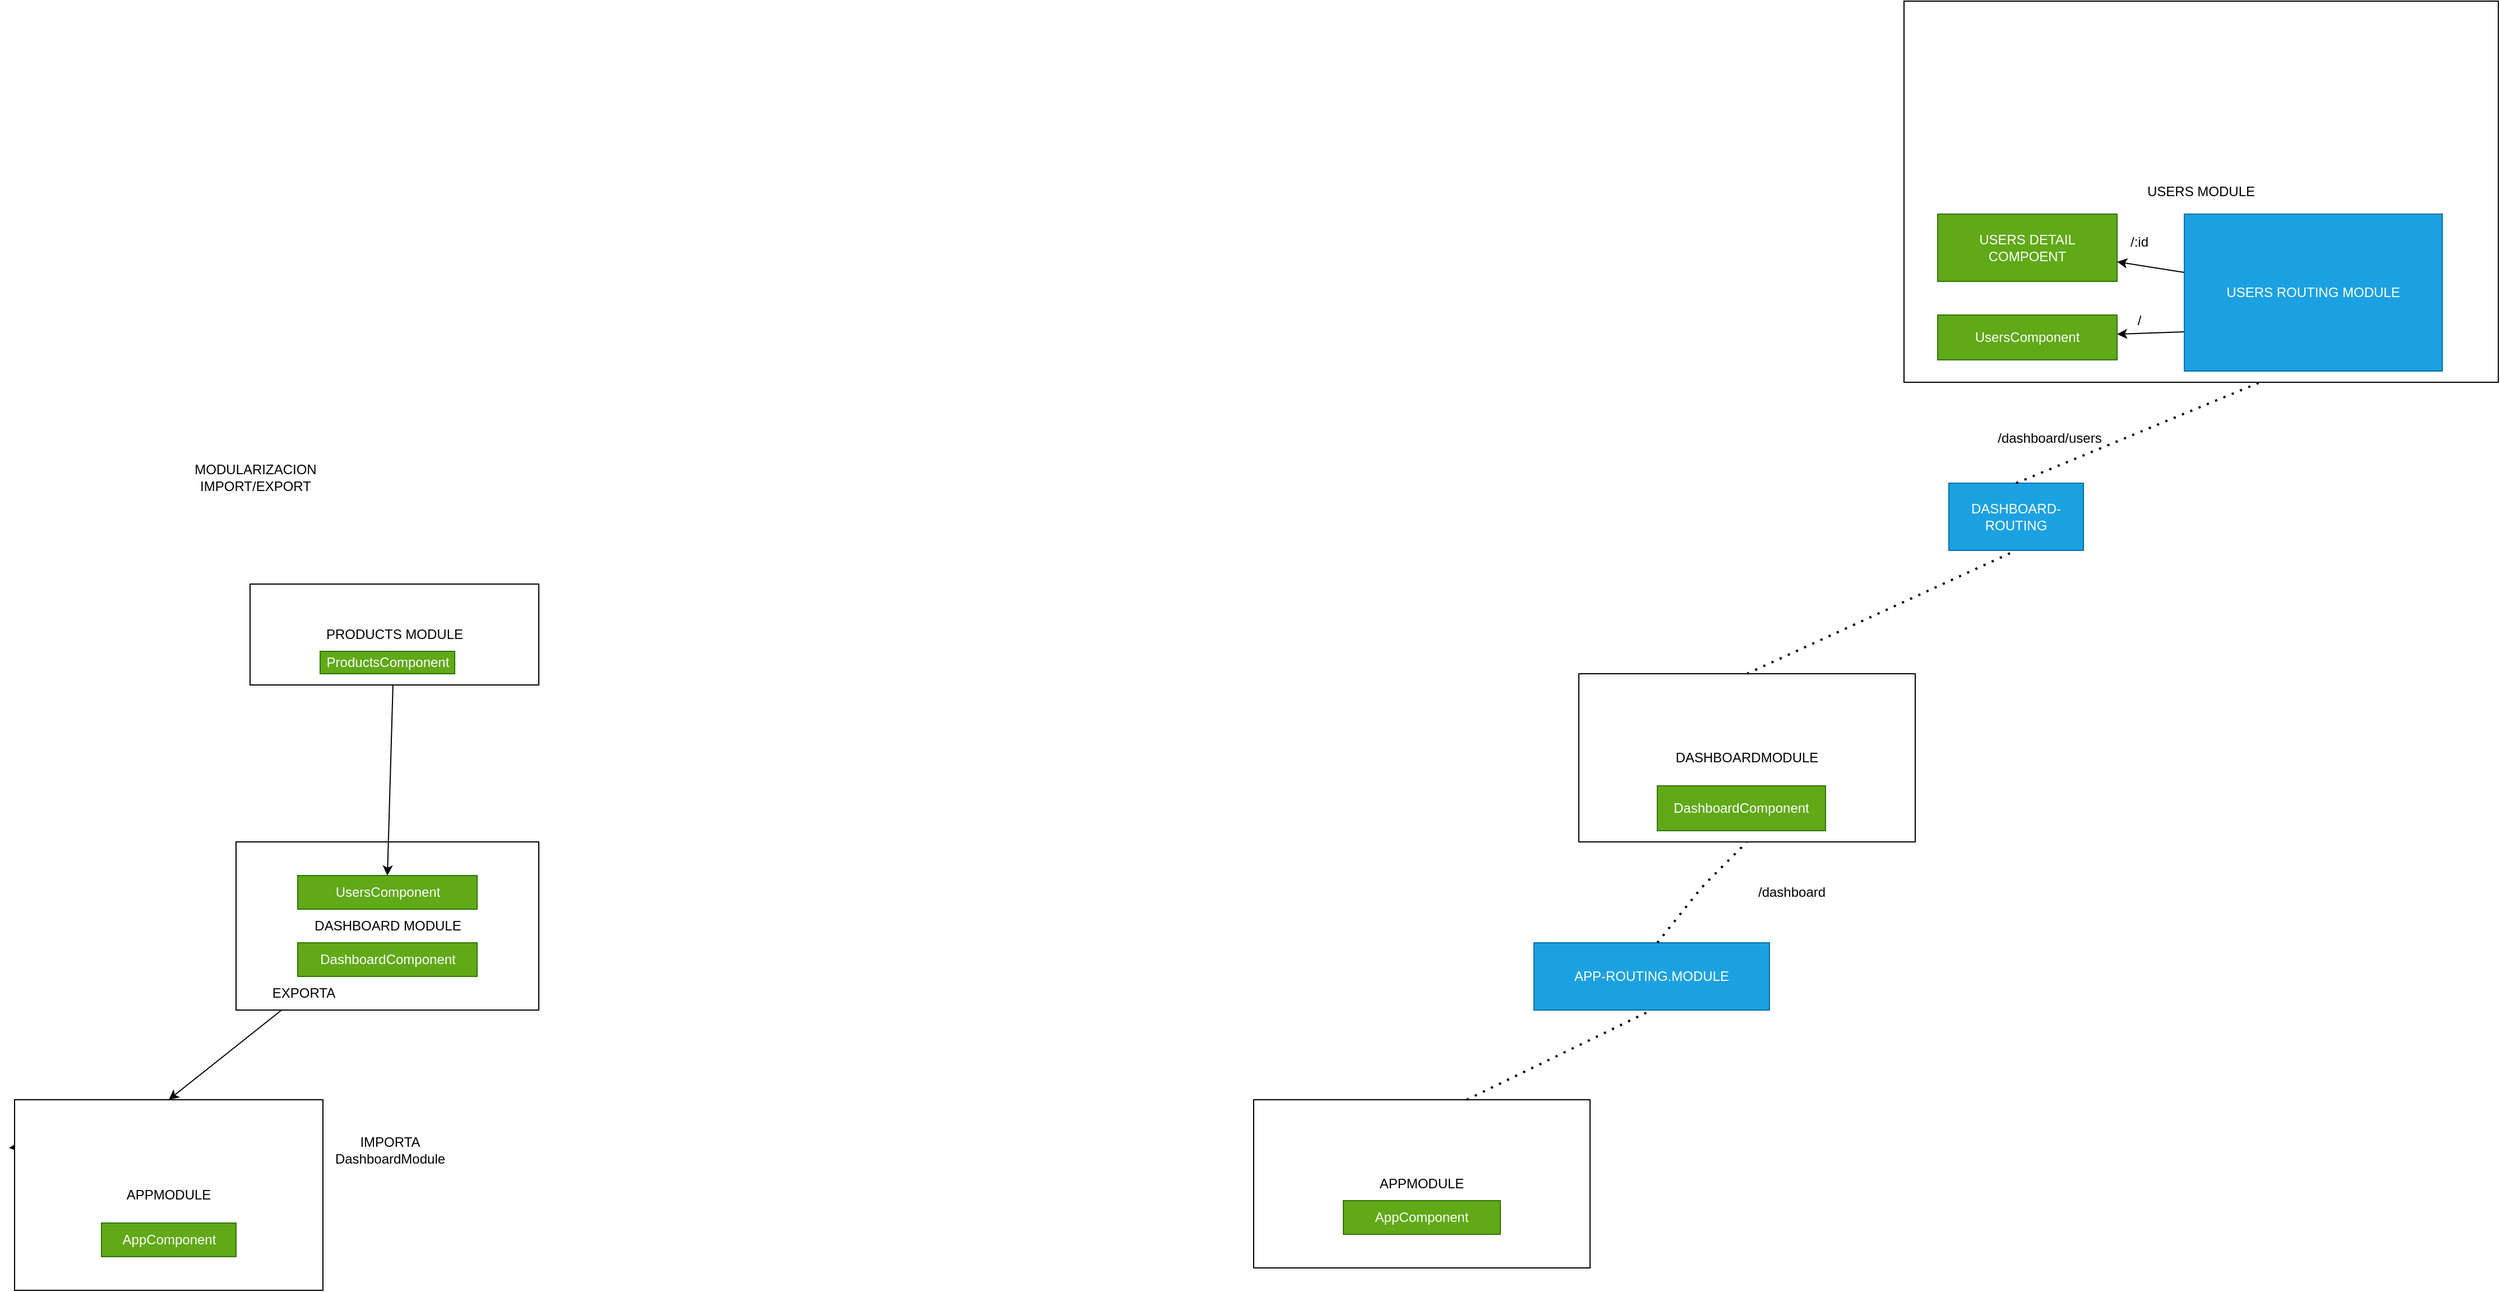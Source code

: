 <mxfile>
    <diagram id="9oG4-NfNfCAryuRlsOoX" name="Page-1">
        <mxGraphModel dx="2225" dy="2013" grid="1" gridSize="10" guides="1" tooltips="1" connect="1" arrows="1" fold="1" page="1" pageScale="1" pageWidth="850" pageHeight="1100" math="0" shadow="0">
            <root>
                <mxCell id="0"/>
                <mxCell id="1" parent="0"/>
                <mxCell id="11" style="edgeStyle=none;html=1;exitX=0;exitY=0.25;exitDx=0;exitDy=0;" edge="1" parent="1" source="2">
                    <mxGeometry relative="1" as="geometry">
                        <mxPoint y="363" as="targetPoint"/>
                    </mxGeometry>
                </mxCell>
                <mxCell id="2" value="APPMODULE" style="rounded=0;whiteSpace=wrap;html=1;" vertex="1" parent="1">
                    <mxGeometry x="5" y="320" width="275" height="170" as="geometry"/>
                </mxCell>
                <mxCell id="3" value="AppComponent" style="text;html=1;strokeColor=#2D7600;fillColor=#60a917;align=center;verticalAlign=middle;whiteSpace=wrap;rounded=0;fontColor=#ffffff;" vertex="1" parent="1">
                    <mxGeometry x="82.5" y="430" width="120" height="30" as="geometry"/>
                </mxCell>
                <mxCell id="15" style="edgeStyle=none;html=1;entryX=0.5;entryY=0;entryDx=0;entryDy=0;" edge="1" parent="1" source="4" target="2">
                    <mxGeometry relative="1" as="geometry"/>
                </mxCell>
                <mxCell id="4" value="DASHBOARD MODULE" style="rounded=0;whiteSpace=wrap;html=1;" vertex="1" parent="1">
                    <mxGeometry x="202.5" y="90" width="270" height="150" as="geometry"/>
                </mxCell>
                <mxCell id="6" style="edgeStyle=none;html=1;" edge="1" parent="1" source="5">
                    <mxGeometry relative="1" as="geometry">
                        <mxPoint x="330" y="200" as="targetPoint"/>
                    </mxGeometry>
                </mxCell>
                <mxCell id="5" value="DashboardComponent" style="text;html=1;strokeColor=#2D7600;fillColor=#60a917;align=center;verticalAlign=middle;whiteSpace=wrap;rounded=0;fontColor=#ffffff;" vertex="1" parent="1">
                    <mxGeometry x="257.5" y="180" width="160" height="30" as="geometry"/>
                </mxCell>
                <mxCell id="7" value="EXPORTA" style="text;html=1;strokeColor=none;fillColor=none;align=center;verticalAlign=middle;whiteSpace=wrap;rounded=0;" vertex="1" parent="1">
                    <mxGeometry x="232.5" y="210" width="60" height="30" as="geometry"/>
                </mxCell>
                <mxCell id="8" value="IMPORTA&lt;br&gt;DashboardModule" style="text;html=1;strokeColor=none;fillColor=none;align=center;verticalAlign=middle;whiteSpace=wrap;rounded=0;" vertex="1" parent="1">
                    <mxGeometry x="280" y="350" width="120" height="30" as="geometry"/>
                </mxCell>
                <mxCell id="10" value="UsersComponent" style="text;html=1;strokeColor=#2D7600;fillColor=#60a917;align=center;verticalAlign=middle;whiteSpace=wrap;rounded=0;fontColor=#ffffff;" vertex="1" parent="1">
                    <mxGeometry x="257.5" y="120" width="160" height="30" as="geometry"/>
                </mxCell>
                <mxCell id="14" style="edgeStyle=none;html=1;entryX=0.5;entryY=0;entryDx=0;entryDy=0;" edge="1" parent="1" source="12" target="10">
                    <mxGeometry relative="1" as="geometry"/>
                </mxCell>
                <mxCell id="12" value="PRODUCTS MODULE" style="rounded=0;whiteSpace=wrap;html=1;" vertex="1" parent="1">
                    <mxGeometry x="215" y="-140" width="257.5" height="90" as="geometry"/>
                </mxCell>
                <mxCell id="13" value="ProductsComponent" style="text;html=1;strokeColor=#2D7600;fillColor=#60a917;align=center;verticalAlign=middle;whiteSpace=wrap;rounded=0;fontColor=#ffffff;" vertex="1" parent="1">
                    <mxGeometry x="277.5" y="-80" width="120" height="20" as="geometry"/>
                </mxCell>
                <mxCell id="18" value="MODULARIZACION IMPORT/EXPORT" style="text;html=1;strokeColor=none;fillColor=none;align=center;verticalAlign=middle;whiteSpace=wrap;rounded=0;" vertex="1" parent="1">
                    <mxGeometry x="120" y="-280" width="200" height="90" as="geometry"/>
                </mxCell>
                <mxCell id="19" value="APPMODULE" style="rounded=0;whiteSpace=wrap;html=1;" vertex="1" parent="1">
                    <mxGeometry x="1110" y="320" width="300" height="150" as="geometry"/>
                </mxCell>
                <mxCell id="20" value="AppComponent" style="text;html=1;strokeColor=#2D7600;fillColor=#60a917;align=center;verticalAlign=middle;whiteSpace=wrap;rounded=0;fontColor=#ffffff;" vertex="1" parent="1">
                    <mxGeometry x="1190" y="410" width="140" height="30" as="geometry"/>
                </mxCell>
                <mxCell id="21" value="DASHBOARDMODULE" style="rounded=0;whiteSpace=wrap;html=1;" vertex="1" parent="1">
                    <mxGeometry x="1400" y="-60" width="300" height="150" as="geometry"/>
                </mxCell>
                <mxCell id="22" value="DashboardComponent" style="text;html=1;strokeColor=#2D7600;fillColor=#60a917;align=center;verticalAlign=middle;whiteSpace=wrap;rounded=0;fontColor=#ffffff;" vertex="1" parent="1">
                    <mxGeometry x="1470" y="40" width="150" height="40" as="geometry"/>
                </mxCell>
                <mxCell id="23" value="APP-ROUTING.MODULE" style="rounded=0;whiteSpace=wrap;html=1;fillColor=#1ba1e2;fontColor=#ffffff;strokeColor=#006EAF;" vertex="1" parent="1">
                    <mxGeometry x="1360" y="180" width="210" height="60" as="geometry"/>
                </mxCell>
                <mxCell id="24" value="/dashboard" style="text;html=1;strokeColor=none;fillColor=none;align=center;verticalAlign=middle;whiteSpace=wrap;rounded=0;" vertex="1" parent="1">
                    <mxGeometry x="1560" y="120" width="60" height="30" as="geometry"/>
                </mxCell>
                <mxCell id="26" value="" style="endArrow=none;dashed=1;html=1;dashPattern=1 3;strokeWidth=2;entryX=0.5;entryY=1;entryDx=0;entryDy=0;" edge="1" parent="1" target="21">
                    <mxGeometry width="50" height="50" relative="1" as="geometry">
                        <mxPoint x="1470" y="180" as="sourcePoint"/>
                        <mxPoint x="1520" y="130" as="targetPoint"/>
                        <Array as="points">
                            <mxPoint x="1510" y="130"/>
                        </Array>
                    </mxGeometry>
                </mxCell>
                <mxCell id="27" value="" style="endArrow=none;dashed=1;html=1;dashPattern=1 3;strokeWidth=2;entryX=0.5;entryY=1;entryDx=0;entryDy=0;" edge="1" parent="1" target="23">
                    <mxGeometry width="50" height="50" relative="1" as="geometry">
                        <mxPoint x="1300" y="320" as="sourcePoint"/>
                        <mxPoint x="1350" y="270" as="targetPoint"/>
                    </mxGeometry>
                </mxCell>
                <mxCell id="28" value="USERS MODULE" style="rounded=0;whiteSpace=wrap;html=1;" vertex="1" parent="1">
                    <mxGeometry x="1690" y="-660" width="530" height="340" as="geometry"/>
                </mxCell>
                <mxCell id="29" value="UsersComponent" style="text;html=1;strokeColor=#2D7600;fillColor=#60a917;align=center;verticalAlign=middle;whiteSpace=wrap;rounded=0;fontColor=#ffffff;" vertex="1" parent="1">
                    <mxGeometry x="1720" y="-380" width="160" height="40" as="geometry"/>
                </mxCell>
                <mxCell id="30" value="DASHBOARD-ROUTING" style="rounded=0;whiteSpace=wrap;html=1;fillColor=#1ba1e2;fontColor=#ffffff;strokeColor=#006EAF;" vertex="1" parent="1">
                    <mxGeometry x="1730" y="-230" width="120" height="60" as="geometry"/>
                </mxCell>
                <mxCell id="31" value="" style="endArrow=none;dashed=1;html=1;dashPattern=1 3;strokeWidth=2;entryX=0.5;entryY=1;entryDx=0;entryDy=0;exitX=0.5;exitY=0;exitDx=0;exitDy=0;" edge="1" parent="1" source="21" target="30">
                    <mxGeometry width="50" height="50" relative="1" as="geometry">
                        <mxPoint x="1690" y="-50" as="sourcePoint"/>
                        <mxPoint x="1740" y="-100" as="targetPoint"/>
                    </mxGeometry>
                </mxCell>
                <mxCell id="32" value="" style="endArrow=none;dashed=1;html=1;dashPattern=1 3;strokeWidth=2;entryX=0.607;entryY=0.995;entryDx=0;entryDy=0;entryPerimeter=0;exitX=0.5;exitY=0;exitDx=0;exitDy=0;" edge="1" parent="1" source="30" target="28">
                    <mxGeometry width="50" height="50" relative="1" as="geometry">
                        <mxPoint x="1690" y="-50" as="sourcePoint"/>
                        <mxPoint x="1740" y="-100" as="targetPoint"/>
                    </mxGeometry>
                </mxCell>
                <mxCell id="33" value="/dashboard/users" style="text;html=1;strokeColor=none;fillColor=none;align=center;verticalAlign=middle;whiteSpace=wrap;rounded=0;" vertex="1" parent="1">
                    <mxGeometry x="1740" y="-290" width="160" height="40" as="geometry"/>
                </mxCell>
                <mxCell id="34" value="USERS DETAIL COMPOENT" style="rounded=0;whiteSpace=wrap;html=1;fillColor=#60a917;fontColor=#ffffff;strokeColor=#2D7600;" vertex="1" parent="1">
                    <mxGeometry x="1720" y="-470" width="160" height="60" as="geometry"/>
                </mxCell>
                <mxCell id="36" style="edgeStyle=none;html=1;" edge="1" parent="1" source="35" target="34">
                    <mxGeometry relative="1" as="geometry"/>
                </mxCell>
                <mxCell id="37" style="edgeStyle=none;html=1;exitX=0;exitY=0.75;exitDx=0;exitDy=0;" edge="1" parent="1" source="35" target="29">
                    <mxGeometry relative="1" as="geometry"/>
                </mxCell>
                <mxCell id="35" value="USERS ROUTING MODULE" style="rounded=0;whiteSpace=wrap;html=1;fillColor=#1ba1e2;fontColor=#ffffff;strokeColor=#006EAF;" vertex="1" parent="1">
                    <mxGeometry x="1940" y="-470" width="230" height="140" as="geometry"/>
                </mxCell>
                <mxCell id="38" value="/" style="text;html=1;strokeColor=none;fillColor=none;align=center;verticalAlign=middle;whiteSpace=wrap;rounded=0;" vertex="1" parent="1">
                    <mxGeometry x="1870" y="-390" width="60" height="30" as="geometry"/>
                </mxCell>
                <mxCell id="39" value="/:id" style="text;html=1;strokeColor=none;fillColor=none;align=center;verticalAlign=middle;whiteSpace=wrap;rounded=0;" vertex="1" parent="1">
                    <mxGeometry x="1870" y="-460" width="60" height="30" as="geometry"/>
                </mxCell>
            </root>
        </mxGraphModel>
    </diagram>
</mxfile>
